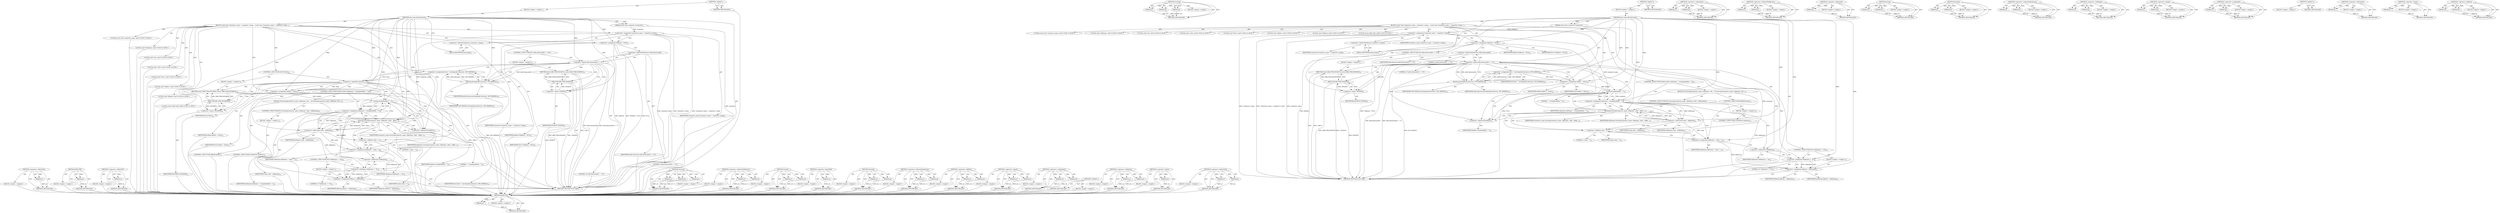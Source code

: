 digraph "&lt;operator&gt;.subtraction" {
vulnerable_127 [label=<(METHOD,ERR_PTR)>];
vulnerable_128 [label=<(PARAM,p1)>];
vulnerable_129 [label=<(BLOCK,&lt;empty&gt;,&lt;empty&gt;)>];
vulnerable_130 [label=<(METHOD_RETURN,ANY)>];
vulnerable_149 [label=<(METHOD,strncmp)>];
vulnerable_150 [label=<(PARAM,p1)>];
vulnerable_151 [label=<(PARAM,p2)>];
vulnerable_152 [label=<(PARAM,p3)>];
vulnerable_153 [label=<(BLOCK,&lt;empty&gt;,&lt;empty&gt;)>];
vulnerable_154 [label=<(METHOD_RETURN,ANY)>];
vulnerable_6 [label=<(METHOD,&lt;global&gt;)<SUB>1</SUB>>];
vulnerable_7 [label=<(BLOCK,&lt;empty&gt;,&lt;empty&gt;)<SUB>1</SUB>>];
vulnerable_8 [label=<(METHOD,drm_load_edid_firmware)<SUB>1</SUB>>];
vulnerable_9 [label=<(PARAM,struct drm_connector *connector)<SUB>1</SUB>>];
vulnerable_10 [label=<(BLOCK,{
	const char *connector_name = connector-&gt;name...,{
	const char *connector_name = connector-&gt;name...)<SUB>2</SUB>>];
vulnerable_11 [label="<(LOCAL,const char* connector_name: char*)<SUB>3</SUB>>"];
vulnerable_12 [label=<(&lt;operator&gt;.assignment,*connector_name = connector-&gt;name)<SUB>3</SUB>>];
vulnerable_13 [label=<(IDENTIFIER,connector_name,*connector_name = connector-&gt;name)<SUB>3</SUB>>];
vulnerable_14 [label=<(&lt;operator&gt;.indirectFieldAccess,connector-&gt;name)<SUB>3</SUB>>];
vulnerable_15 [label=<(IDENTIFIER,connector,*connector_name = connector-&gt;name)<SUB>3</SUB>>];
vulnerable_16 [label=<(FIELD_IDENTIFIER,name,name)<SUB>3</SUB>>];
vulnerable_17 [label="<(LOCAL,char* edidname: char*)<SUB>4</SUB>>"];
vulnerable_18 [label="<(LOCAL,char* last: char*)<SUB>4</SUB>>"];
vulnerable_19 [label="<(LOCAL,char* colon: char*)<SUB>4</SUB>>"];
vulnerable_20 [label="<(LOCAL,char* fwstr: char*)<SUB>4</SUB>>"];
vulnerable_21 [label="<(LOCAL,char* edidstr: char*)<SUB>4</SUB>>"];
vulnerable_22 [label="<(LOCAL,char* fallback: char*)<SUB>4</SUB>>"];
vulnerable_23 [label=<(&lt;operator&gt;.assignment,*fallback = NULL)<SUB>4</SUB>>];
vulnerable_24 [label=<(IDENTIFIER,fallback,*fallback = NULL)<SUB>4</SUB>>];
vulnerable_25 [label=<(IDENTIFIER,NULL,*fallback = NULL)<SUB>4</SUB>>];
vulnerable_26 [label="<(LOCAL,struct edid* edid: edid*)<SUB>5</SUB>>"];
vulnerable_27 [label=<(CONTROL_STRUCTURE,IF,if (edid_firmware[0] == '\0'))<SUB>7</SUB>>];
vulnerable_28 [label=<(&lt;operator&gt;.equals,edid_firmware[0] == '\0')<SUB>7</SUB>>];
vulnerable_29 [label=<(&lt;operator&gt;.indirectIndexAccess,edid_firmware[0])<SUB>7</SUB>>];
vulnerable_30 [label=<(IDENTIFIER,edid_firmware,edid_firmware[0] == '\0')<SUB>7</SUB>>];
vulnerable_31 [label=<(LITERAL,0,edid_firmware[0] == '\0')<SUB>7</SUB>>];
vulnerable_32 [label=<(LITERAL,'\0',edid_firmware[0] == '\0')<SUB>7</SUB>>];
vulnerable_33 [label=<(BLOCK,&lt;empty&gt;,&lt;empty&gt;)<SUB>8</SUB>>];
vulnerable_34 [label=<(RETURN,return ERR_PTR(-ENOENT);,return ERR_PTR(-ENOENT);)<SUB>8</SUB>>];
vulnerable_35 [label=<(ERR_PTR,ERR_PTR(-ENOENT))<SUB>8</SUB>>];
vulnerable_36 [label=<(&lt;operator&gt;.minus,-ENOENT)<SUB>8</SUB>>];
vulnerable_37 [label=<(IDENTIFIER,ENOENT,-ENOENT)<SUB>8</SUB>>];
vulnerable_38 [label=<(&lt;operator&gt;.assignment,fwstr = kstrdup(edid_firmware, GFP_KERNEL))<SUB>18</SUB>>];
vulnerable_39 [label=<(IDENTIFIER,fwstr,fwstr = kstrdup(edid_firmware, GFP_KERNEL))<SUB>18</SUB>>];
vulnerable_40 [label=<(kstrdup,kstrdup(edid_firmware, GFP_KERNEL))<SUB>18</SUB>>];
vulnerable_41 [label=<(IDENTIFIER,edid_firmware,kstrdup(edid_firmware, GFP_KERNEL))<SUB>18</SUB>>];
vulnerable_42 [label=<(IDENTIFIER,GFP_KERNEL,kstrdup(edid_firmware, GFP_KERNEL))<SUB>18</SUB>>];
vulnerable_43 [label=<(&lt;operator&gt;.assignment,edidstr = fwstr)<SUB>19</SUB>>];
vulnerable_44 [label=<(IDENTIFIER,edidstr,edidstr = fwstr)<SUB>19</SUB>>];
vulnerable_45 [label=<(IDENTIFIER,fwstr,edidstr = fwstr)<SUB>19</SUB>>];
vulnerable_46 [label=<(CONTROL_STRUCTURE,WHILE,while ((edidname = strsep(&amp;edidstr, &quot;,&quot;))))<SUB>21</SUB>>];
vulnerable_47 [label=<(&lt;operator&gt;.assignment,edidname = strsep(&amp;edidstr, &quot;,&quot;))<SUB>21</SUB>>];
vulnerable_48 [label=<(IDENTIFIER,edidname,edidname = strsep(&amp;edidstr, &quot;,&quot;))<SUB>21</SUB>>];
vulnerable_49 [label=<(strsep,strsep(&amp;edidstr, &quot;,&quot;))<SUB>21</SUB>>];
vulnerable_50 [label=<(&lt;operator&gt;.addressOf,&amp;edidstr)<SUB>21</SUB>>];
vulnerable_51 [label=<(IDENTIFIER,edidstr,strsep(&amp;edidstr, &quot;,&quot;))<SUB>21</SUB>>];
vulnerable_52 [label=<(LITERAL,&quot;,&quot;,strsep(&amp;edidstr, &quot;,&quot;))<SUB>21</SUB>>];
vulnerable_53 [label=<(BLOCK,{
			if (strncmp(connector_name, edidname, colo...,{
			if (strncmp(connector_name, edidname, colo...)<SUB>21</SUB>>];
vulnerable_54 [label=<(CONTROL_STRUCTURE,IF,if (strncmp(connector_name, edidname, colon - edidname)))<SUB>22</SUB>>];
vulnerable_55 [label=<(strncmp,strncmp(connector_name, edidname, colon - edidn...)<SUB>22</SUB>>];
vulnerable_56 [label=<(IDENTIFIER,connector_name,strncmp(connector_name, edidname, colon - edidn...)<SUB>22</SUB>>];
vulnerable_57 [label=<(IDENTIFIER,edidname,strncmp(connector_name, edidname, colon - edidn...)<SUB>22</SUB>>];
vulnerable_58 [label=<(&lt;operator&gt;.subtraction,colon - edidname)<SUB>22</SUB>>];
vulnerable_59 [label=<(IDENTIFIER,colon,colon - edidname)<SUB>22</SUB>>];
vulnerable_60 [label=<(IDENTIFIER,edidname,colon - edidname)<SUB>22</SUB>>];
vulnerable_61 [label=<(BLOCK,&lt;empty&gt;,&lt;empty&gt;)<SUB>23</SUB>>];
vulnerable_62 [label=<(CONTROL_STRUCTURE,CONTINUE,continue;)<SUB>23</SUB>>];
vulnerable_63 [label=<(&lt;operator&gt;.assignment,edidname = colon + 1)<SUB>24</SUB>>];
vulnerable_64 [label=<(IDENTIFIER,edidname,edidname = colon + 1)<SUB>24</SUB>>];
vulnerable_65 [label=<(&lt;operator&gt;.addition,colon + 1)<SUB>24</SUB>>];
vulnerable_66 [label=<(IDENTIFIER,colon,colon + 1)<SUB>24</SUB>>];
vulnerable_67 [label=<(LITERAL,1,colon + 1)<SUB>24</SUB>>];
vulnerable_68 [label=<(CONTROL_STRUCTURE,BREAK,break;)<SUB>25</SUB>>];
vulnerable_69 [label=<(CONTROL_STRUCTURE,IF,if (*edidname != '\0'))<SUB>28</SUB>>];
vulnerable_70 [label=<(&lt;operator&gt;.notEquals,*edidname != '\0')<SUB>28</SUB>>];
vulnerable_71 [label=<(&lt;operator&gt;.indirection,*edidname)<SUB>28</SUB>>];
vulnerable_72 [label=<(IDENTIFIER,edidname,*edidname != '\0')<SUB>28</SUB>>];
vulnerable_73 [label=<(LITERAL,'\0',*edidname != '\0')<SUB>28</SUB>>];
vulnerable_74 [label=<(BLOCK,&lt;empty&gt;,&lt;empty&gt;)<SUB>29</SUB>>];
vulnerable_75 [label=<(&lt;operator&gt;.assignment,fallback = edidname)<SUB>29</SUB>>];
vulnerable_76 [label=<(IDENTIFIER,fallback,fallback = edidname)<SUB>29</SUB>>];
vulnerable_77 [label=<(IDENTIFIER,edidname,fallback = edidname)<SUB>29</SUB>>];
vulnerable_78 [label=<(METHOD_RETURN,struct edid)<SUB>1</SUB>>];
vulnerable_80 [label=<(METHOD_RETURN,ANY)<SUB>1</SUB>>];
vulnerable_155 [label=<(METHOD,&lt;operator&gt;.subtraction)>];
vulnerable_156 [label=<(PARAM,p1)>];
vulnerable_157 [label=<(PARAM,p2)>];
vulnerable_158 [label=<(BLOCK,&lt;empty&gt;,&lt;empty&gt;)>];
vulnerable_159 [label=<(METHOD_RETURN,ANY)>];
vulnerable_112 [label=<(METHOD,&lt;operator&gt;.indirectFieldAccess)>];
vulnerable_113 [label=<(PARAM,p1)>];
vulnerable_114 [label=<(PARAM,p2)>];
vulnerable_115 [label=<(BLOCK,&lt;empty&gt;,&lt;empty&gt;)>];
vulnerable_116 [label=<(METHOD_RETURN,ANY)>];
vulnerable_145 [label=<(METHOD,&lt;operator&gt;.addressOf)>];
vulnerable_146 [label=<(PARAM,p1)>];
vulnerable_147 [label=<(BLOCK,&lt;empty&gt;,&lt;empty&gt;)>];
vulnerable_148 [label=<(METHOD_RETURN,ANY)>];
vulnerable_140 [label=<(METHOD,strsep)>];
vulnerable_141 [label=<(PARAM,p1)>];
vulnerable_142 [label=<(PARAM,p2)>];
vulnerable_143 [label=<(BLOCK,&lt;empty&gt;,&lt;empty&gt;)>];
vulnerable_144 [label=<(METHOD_RETURN,ANY)>];
vulnerable_135 [label=<(METHOD,kstrdup)>];
vulnerable_136 [label=<(PARAM,p1)>];
vulnerable_137 [label=<(PARAM,p2)>];
vulnerable_138 [label=<(BLOCK,&lt;empty&gt;,&lt;empty&gt;)>];
vulnerable_139 [label=<(METHOD_RETURN,ANY)>];
vulnerable_122 [label=<(METHOD,&lt;operator&gt;.indirectIndexAccess)>];
vulnerable_123 [label=<(PARAM,p1)>];
vulnerable_124 [label=<(PARAM,p2)>];
vulnerable_125 [label=<(BLOCK,&lt;empty&gt;,&lt;empty&gt;)>];
vulnerable_126 [label=<(METHOD_RETURN,ANY)>];
vulnerable_165 [label=<(METHOD,&lt;operator&gt;.notEquals)>];
vulnerable_166 [label=<(PARAM,p1)>];
vulnerable_167 [label=<(PARAM,p2)>];
vulnerable_168 [label=<(BLOCK,&lt;empty&gt;,&lt;empty&gt;)>];
vulnerable_169 [label=<(METHOD_RETURN,ANY)>];
vulnerable_117 [label=<(METHOD,&lt;operator&gt;.equals)>];
vulnerable_118 [label=<(PARAM,p1)>];
vulnerable_119 [label=<(PARAM,p2)>];
vulnerable_120 [label=<(BLOCK,&lt;empty&gt;,&lt;empty&gt;)>];
vulnerable_121 [label=<(METHOD_RETURN,ANY)>];
vulnerable_107 [label=<(METHOD,&lt;operator&gt;.assignment)>];
vulnerable_108 [label=<(PARAM,p1)>];
vulnerable_109 [label=<(PARAM,p2)>];
vulnerable_110 [label=<(BLOCK,&lt;empty&gt;,&lt;empty&gt;)>];
vulnerable_111 [label=<(METHOD_RETURN,ANY)>];
vulnerable_101 [label=<(METHOD,&lt;global&gt;)<SUB>1</SUB>>];
vulnerable_102 [label=<(BLOCK,&lt;empty&gt;,&lt;empty&gt;)>];
vulnerable_103 [label=<(METHOD_RETURN,ANY)>];
vulnerable_170 [label=<(METHOD,&lt;operator&gt;.indirection)>];
vulnerable_171 [label=<(PARAM,p1)>];
vulnerable_172 [label=<(BLOCK,&lt;empty&gt;,&lt;empty&gt;)>];
vulnerable_173 [label=<(METHOD_RETURN,ANY)>];
vulnerable_131 [label=<(METHOD,&lt;operator&gt;.minus)>];
vulnerable_132 [label=<(PARAM,p1)>];
vulnerable_133 [label=<(BLOCK,&lt;empty&gt;,&lt;empty&gt;)>];
vulnerable_134 [label=<(METHOD_RETURN,ANY)>];
vulnerable_160 [label=<(METHOD,&lt;operator&gt;.addition)>];
vulnerable_161 [label=<(PARAM,p1)>];
vulnerable_162 [label=<(PARAM,p2)>];
vulnerable_163 [label=<(BLOCK,&lt;empty&gt;,&lt;empty&gt;)>];
vulnerable_164 [label=<(METHOD_RETURN,ANY)>];
fixed_182 [label=<(METHOD,&lt;operator&gt;.indirection)>];
fixed_183 [label=<(PARAM,p1)>];
fixed_184 [label=<(BLOCK,&lt;empty&gt;,&lt;empty&gt;)>];
fixed_185 [label=<(METHOD_RETURN,ANY)>];
fixed_135 [label=<(METHOD,ERR_PTR)>];
fixed_136 [label=<(PARAM,p1)>];
fixed_137 [label=<(BLOCK,&lt;empty&gt;,&lt;empty&gt;)>];
fixed_138 [label=<(METHOD_RETURN,ANY)>];
fixed_157 [label=<(METHOD,&lt;operator&gt;.addressOf)>];
fixed_158 [label=<(PARAM,p1)>];
fixed_159 [label=<(BLOCK,&lt;empty&gt;,&lt;empty&gt;)>];
fixed_160 [label=<(METHOD_RETURN,ANY)>];
fixed_6 [label=<(METHOD,&lt;global&gt;)<SUB>1</SUB>>];
fixed_7 [label=<(BLOCK,&lt;empty&gt;,&lt;empty&gt;)<SUB>1</SUB>>];
fixed_8 [label=<(METHOD,drm_load_edid_firmware)<SUB>1</SUB>>];
fixed_9 [label=<(PARAM,struct drm_connector *connector)<SUB>1</SUB>>];
fixed_10 [label=<(BLOCK,{
	const char *connector_name = connector-&gt;name...,{
	const char *connector_name = connector-&gt;name...)<SUB>2</SUB>>];
fixed_11 [label="<(LOCAL,const char* connector_name: char*)<SUB>3</SUB>>"];
fixed_12 [label=<(&lt;operator&gt;.assignment,*connector_name = connector-&gt;name)<SUB>3</SUB>>];
fixed_13 [label=<(IDENTIFIER,connector_name,*connector_name = connector-&gt;name)<SUB>3</SUB>>];
fixed_14 [label=<(&lt;operator&gt;.indirectFieldAccess,connector-&gt;name)<SUB>3</SUB>>];
fixed_15 [label=<(IDENTIFIER,connector,*connector_name = connector-&gt;name)<SUB>3</SUB>>];
fixed_16 [label=<(FIELD_IDENTIFIER,name,name)<SUB>3</SUB>>];
fixed_17 [label="<(LOCAL,char* edidname: char*)<SUB>4</SUB>>"];
fixed_18 [label="<(LOCAL,char* last: char*)<SUB>4</SUB>>"];
fixed_19 [label="<(LOCAL,char* colon: char*)<SUB>4</SUB>>"];
fixed_20 [label="<(LOCAL,char* fwstr: char*)<SUB>4</SUB>>"];
fixed_21 [label="<(LOCAL,char* edidstr: char*)<SUB>4</SUB>>"];
fixed_22 [label="<(LOCAL,char* fallback: char*)<SUB>4</SUB>>"];
fixed_23 [label=<(&lt;operator&gt;.assignment,*fallback = NULL)<SUB>4</SUB>>];
fixed_24 [label=<(IDENTIFIER,fallback,*fallback = NULL)<SUB>4</SUB>>];
fixed_25 [label=<(IDENTIFIER,NULL,*fallback = NULL)<SUB>4</SUB>>];
fixed_26 [label="<(LOCAL,struct edid* edid: edid*)<SUB>5</SUB>>"];
fixed_27 [label=<(CONTROL_STRUCTURE,IF,if (edid_firmware[0] == '\0'))<SUB>7</SUB>>];
fixed_28 [label=<(&lt;operator&gt;.equals,edid_firmware[0] == '\0')<SUB>7</SUB>>];
fixed_29 [label=<(&lt;operator&gt;.indirectIndexAccess,edid_firmware[0])<SUB>7</SUB>>];
fixed_30 [label=<(IDENTIFIER,edid_firmware,edid_firmware[0] == '\0')<SUB>7</SUB>>];
fixed_31 [label=<(LITERAL,0,edid_firmware[0] == '\0')<SUB>7</SUB>>];
fixed_32 [label=<(LITERAL,'\0',edid_firmware[0] == '\0')<SUB>7</SUB>>];
fixed_33 [label=<(BLOCK,&lt;empty&gt;,&lt;empty&gt;)<SUB>8</SUB>>];
fixed_34 [label=<(RETURN,return ERR_PTR(-ENOENT);,return ERR_PTR(-ENOENT);)<SUB>8</SUB>>];
fixed_35 [label=<(ERR_PTR,ERR_PTR(-ENOENT))<SUB>8</SUB>>];
fixed_36 [label=<(&lt;operator&gt;.minus,-ENOENT)<SUB>8</SUB>>];
fixed_37 [label=<(IDENTIFIER,ENOENT,-ENOENT)<SUB>8</SUB>>];
fixed_38 [label=<(&lt;operator&gt;.assignment,fwstr = kstrdup(edid_firmware, GFP_KERNEL))<SUB>18</SUB>>];
fixed_39 [label=<(IDENTIFIER,fwstr,fwstr = kstrdup(edid_firmware, GFP_KERNEL))<SUB>18</SUB>>];
fixed_40 [label=<(kstrdup,kstrdup(edid_firmware, GFP_KERNEL))<SUB>18</SUB>>];
fixed_41 [label=<(IDENTIFIER,edid_firmware,kstrdup(edid_firmware, GFP_KERNEL))<SUB>18</SUB>>];
fixed_42 [label=<(IDENTIFIER,GFP_KERNEL,kstrdup(edid_firmware, GFP_KERNEL))<SUB>18</SUB>>];
fixed_43 [label=<(CONTROL_STRUCTURE,IF,if (!fwstr))<SUB>19</SUB>>];
fixed_44 [label=<(&lt;operator&gt;.logicalNot,!fwstr)<SUB>19</SUB>>];
fixed_45 [label=<(IDENTIFIER,fwstr,!fwstr)<SUB>19</SUB>>];
fixed_46 [label=<(BLOCK,&lt;empty&gt;,&lt;empty&gt;)<SUB>20</SUB>>];
fixed_47 [label=<(RETURN,return ERR_PTR(-ENOMEM);,return ERR_PTR(-ENOMEM);)<SUB>20</SUB>>];
fixed_48 [label=<(ERR_PTR,ERR_PTR(-ENOMEM))<SUB>20</SUB>>];
fixed_49 [label=<(&lt;operator&gt;.minus,-ENOMEM)<SUB>20</SUB>>];
fixed_50 [label=<(IDENTIFIER,ENOMEM,-ENOMEM)<SUB>20</SUB>>];
fixed_51 [label=<(&lt;operator&gt;.assignment,edidstr = fwstr)<SUB>21</SUB>>];
fixed_52 [label=<(IDENTIFIER,edidstr,edidstr = fwstr)<SUB>21</SUB>>];
fixed_53 [label=<(IDENTIFIER,fwstr,edidstr = fwstr)<SUB>21</SUB>>];
fixed_54 [label=<(CONTROL_STRUCTURE,WHILE,while ((edidname = strsep(&amp;edidstr, &quot;,&quot;))))<SUB>23</SUB>>];
fixed_55 [label=<(&lt;operator&gt;.assignment,edidname = strsep(&amp;edidstr, &quot;,&quot;))<SUB>23</SUB>>];
fixed_56 [label=<(IDENTIFIER,edidname,edidname = strsep(&amp;edidstr, &quot;,&quot;))<SUB>23</SUB>>];
fixed_57 [label=<(strsep,strsep(&amp;edidstr, &quot;,&quot;))<SUB>23</SUB>>];
fixed_58 [label=<(&lt;operator&gt;.addressOf,&amp;edidstr)<SUB>23</SUB>>];
fixed_59 [label=<(IDENTIFIER,edidstr,strsep(&amp;edidstr, &quot;,&quot;))<SUB>23</SUB>>];
fixed_60 [label=<(LITERAL,&quot;,&quot;,strsep(&amp;edidstr, &quot;,&quot;))<SUB>23</SUB>>];
fixed_61 [label=<(BLOCK,{
			if (strncmp(connector_name, edidname, colo...,{
			if (strncmp(connector_name, edidname, colo...)<SUB>23</SUB>>];
fixed_62 [label=<(CONTROL_STRUCTURE,IF,if (strncmp(connector_name, edidname, colon - edidname)))<SUB>24</SUB>>];
fixed_63 [label=<(strncmp,strncmp(connector_name, edidname, colon - edidn...)<SUB>24</SUB>>];
fixed_64 [label=<(IDENTIFIER,connector_name,strncmp(connector_name, edidname, colon - edidn...)<SUB>24</SUB>>];
fixed_65 [label=<(IDENTIFIER,edidname,strncmp(connector_name, edidname, colon - edidn...)<SUB>24</SUB>>];
fixed_66 [label=<(&lt;operator&gt;.subtraction,colon - edidname)<SUB>24</SUB>>];
fixed_67 [label=<(IDENTIFIER,colon,colon - edidname)<SUB>24</SUB>>];
fixed_68 [label=<(IDENTIFIER,edidname,colon - edidname)<SUB>24</SUB>>];
fixed_69 [label=<(BLOCK,&lt;empty&gt;,&lt;empty&gt;)<SUB>25</SUB>>];
fixed_70 [label=<(CONTROL_STRUCTURE,CONTINUE,continue;)<SUB>25</SUB>>];
fixed_71 [label=<(&lt;operator&gt;.assignment,edidname = colon + 1)<SUB>26</SUB>>];
fixed_72 [label=<(IDENTIFIER,edidname,edidname = colon + 1)<SUB>26</SUB>>];
fixed_73 [label=<(&lt;operator&gt;.addition,colon + 1)<SUB>26</SUB>>];
fixed_74 [label=<(IDENTIFIER,colon,colon + 1)<SUB>26</SUB>>];
fixed_75 [label=<(LITERAL,1,colon + 1)<SUB>26</SUB>>];
fixed_76 [label=<(CONTROL_STRUCTURE,BREAK,break;)<SUB>27</SUB>>];
fixed_77 [label=<(CONTROL_STRUCTURE,IF,if (*edidname != '\0'))<SUB>30</SUB>>];
fixed_78 [label=<(&lt;operator&gt;.notEquals,*edidname != '\0')<SUB>30</SUB>>];
fixed_79 [label=<(&lt;operator&gt;.indirection,*edidname)<SUB>30</SUB>>];
fixed_80 [label=<(IDENTIFIER,edidname,*edidname != '\0')<SUB>30</SUB>>];
fixed_81 [label=<(LITERAL,'\0',*edidname != '\0')<SUB>30</SUB>>];
fixed_82 [label=<(BLOCK,&lt;empty&gt;,&lt;empty&gt;)<SUB>31</SUB>>];
fixed_83 [label=<(&lt;operator&gt;.assignment,fallback = edidname)<SUB>31</SUB>>];
fixed_84 [label=<(IDENTIFIER,fallback,fallback = edidname)<SUB>31</SUB>>];
fixed_85 [label=<(IDENTIFIER,edidname,fallback = edidname)<SUB>31</SUB>>];
fixed_86 [label=<(METHOD_RETURN,struct edid)<SUB>1</SUB>>];
fixed_88 [label=<(METHOD_RETURN,ANY)<SUB>1</SUB>>];
fixed_161 [label=<(METHOD,strncmp)>];
fixed_162 [label=<(PARAM,p1)>];
fixed_163 [label=<(PARAM,p2)>];
fixed_164 [label=<(PARAM,p3)>];
fixed_165 [label=<(BLOCK,&lt;empty&gt;,&lt;empty&gt;)>];
fixed_166 [label=<(METHOD_RETURN,ANY)>];
fixed_120 [label=<(METHOD,&lt;operator&gt;.indirectFieldAccess)>];
fixed_121 [label=<(PARAM,p1)>];
fixed_122 [label=<(PARAM,p2)>];
fixed_123 [label=<(BLOCK,&lt;empty&gt;,&lt;empty&gt;)>];
fixed_124 [label=<(METHOD_RETURN,ANY)>];
fixed_152 [label=<(METHOD,strsep)>];
fixed_153 [label=<(PARAM,p1)>];
fixed_154 [label=<(PARAM,p2)>];
fixed_155 [label=<(BLOCK,&lt;empty&gt;,&lt;empty&gt;)>];
fixed_156 [label=<(METHOD_RETURN,ANY)>];
fixed_148 [label=<(METHOD,&lt;operator&gt;.logicalNot)>];
fixed_149 [label=<(PARAM,p1)>];
fixed_150 [label=<(BLOCK,&lt;empty&gt;,&lt;empty&gt;)>];
fixed_151 [label=<(METHOD_RETURN,ANY)>];
fixed_143 [label=<(METHOD,kstrdup)>];
fixed_144 [label=<(PARAM,p1)>];
fixed_145 [label=<(PARAM,p2)>];
fixed_146 [label=<(BLOCK,&lt;empty&gt;,&lt;empty&gt;)>];
fixed_147 [label=<(METHOD_RETURN,ANY)>];
fixed_130 [label=<(METHOD,&lt;operator&gt;.indirectIndexAccess)>];
fixed_131 [label=<(PARAM,p1)>];
fixed_132 [label=<(PARAM,p2)>];
fixed_133 [label=<(BLOCK,&lt;empty&gt;,&lt;empty&gt;)>];
fixed_134 [label=<(METHOD_RETURN,ANY)>];
fixed_172 [label=<(METHOD,&lt;operator&gt;.addition)>];
fixed_173 [label=<(PARAM,p1)>];
fixed_174 [label=<(PARAM,p2)>];
fixed_175 [label=<(BLOCK,&lt;empty&gt;,&lt;empty&gt;)>];
fixed_176 [label=<(METHOD_RETURN,ANY)>];
fixed_125 [label=<(METHOD,&lt;operator&gt;.equals)>];
fixed_126 [label=<(PARAM,p1)>];
fixed_127 [label=<(PARAM,p2)>];
fixed_128 [label=<(BLOCK,&lt;empty&gt;,&lt;empty&gt;)>];
fixed_129 [label=<(METHOD_RETURN,ANY)>];
fixed_115 [label=<(METHOD,&lt;operator&gt;.assignment)>];
fixed_116 [label=<(PARAM,p1)>];
fixed_117 [label=<(PARAM,p2)>];
fixed_118 [label=<(BLOCK,&lt;empty&gt;,&lt;empty&gt;)>];
fixed_119 [label=<(METHOD_RETURN,ANY)>];
fixed_109 [label=<(METHOD,&lt;global&gt;)<SUB>1</SUB>>];
fixed_110 [label=<(BLOCK,&lt;empty&gt;,&lt;empty&gt;)>];
fixed_111 [label=<(METHOD_RETURN,ANY)>];
fixed_177 [label=<(METHOD,&lt;operator&gt;.notEquals)>];
fixed_178 [label=<(PARAM,p1)>];
fixed_179 [label=<(PARAM,p2)>];
fixed_180 [label=<(BLOCK,&lt;empty&gt;,&lt;empty&gt;)>];
fixed_181 [label=<(METHOD_RETURN,ANY)>];
fixed_139 [label=<(METHOD,&lt;operator&gt;.minus)>];
fixed_140 [label=<(PARAM,p1)>];
fixed_141 [label=<(BLOCK,&lt;empty&gt;,&lt;empty&gt;)>];
fixed_142 [label=<(METHOD_RETURN,ANY)>];
fixed_167 [label=<(METHOD,&lt;operator&gt;.subtraction)>];
fixed_168 [label=<(PARAM,p1)>];
fixed_169 [label=<(PARAM,p2)>];
fixed_170 [label=<(BLOCK,&lt;empty&gt;,&lt;empty&gt;)>];
fixed_171 [label=<(METHOD_RETURN,ANY)>];
vulnerable_127 -> vulnerable_128  [key=0, label="AST: "];
vulnerable_127 -> vulnerable_128  [key=1, label="DDG: "];
vulnerable_127 -> vulnerable_129  [key=0, label="AST: "];
vulnerable_127 -> vulnerable_130  [key=0, label="AST: "];
vulnerable_127 -> vulnerable_130  [key=1, label="CFG: "];
vulnerable_128 -> vulnerable_130  [key=0, label="DDG: p1"];
vulnerable_149 -> vulnerable_150  [key=0, label="AST: "];
vulnerable_149 -> vulnerable_150  [key=1, label="DDG: "];
vulnerable_149 -> vulnerable_153  [key=0, label="AST: "];
vulnerable_149 -> vulnerable_151  [key=0, label="AST: "];
vulnerable_149 -> vulnerable_151  [key=1, label="DDG: "];
vulnerable_149 -> vulnerable_154  [key=0, label="AST: "];
vulnerable_149 -> vulnerable_154  [key=1, label="CFG: "];
vulnerable_149 -> vulnerable_152  [key=0, label="AST: "];
vulnerable_149 -> vulnerable_152  [key=1, label="DDG: "];
vulnerable_150 -> vulnerable_154  [key=0, label="DDG: p1"];
vulnerable_151 -> vulnerable_154  [key=0, label="DDG: p2"];
vulnerable_152 -> vulnerable_154  [key=0, label="DDG: p3"];
vulnerable_6 -> vulnerable_7  [key=0, label="AST: "];
vulnerable_6 -> vulnerable_80  [key=0, label="AST: "];
vulnerable_6 -> vulnerable_80  [key=1, label="CFG: "];
vulnerable_7 -> vulnerable_8  [key=0, label="AST: "];
vulnerable_8 -> vulnerable_9  [key=0, label="AST: "];
vulnerable_8 -> vulnerable_9  [key=1, label="DDG: "];
vulnerable_8 -> vulnerable_10  [key=0, label="AST: "];
vulnerable_8 -> vulnerable_78  [key=0, label="AST: "];
vulnerable_8 -> vulnerable_16  [key=0, label="CFG: "];
vulnerable_8 -> vulnerable_23  [key=0, label="DDG: "];
vulnerable_8 -> vulnerable_43  [key=0, label="DDG: "];
vulnerable_8 -> vulnerable_28  [key=0, label="DDG: "];
vulnerable_8 -> vulnerable_40  [key=0, label="DDG: "];
vulnerable_8 -> vulnerable_63  [key=0, label="DDG: "];
vulnerable_8 -> vulnerable_70  [key=0, label="DDG: "];
vulnerable_8 -> vulnerable_75  [key=0, label="DDG: "];
vulnerable_8 -> vulnerable_49  [key=0, label="DDG: "];
vulnerable_8 -> vulnerable_55  [key=0, label="DDG: "];
vulnerable_8 -> vulnerable_65  [key=0, label="DDG: "];
vulnerable_8 -> vulnerable_36  [key=0, label="DDG: "];
vulnerable_8 -> vulnerable_58  [key=0, label="DDG: "];
vulnerable_9 -> vulnerable_78  [key=0, label="DDG: connector"];
vulnerable_9 -> vulnerable_12  [key=0, label="DDG: connector"];
vulnerable_10 -> vulnerable_11  [key=0, label="AST: "];
vulnerable_10 -> vulnerable_12  [key=0, label="AST: "];
vulnerable_10 -> vulnerable_17  [key=0, label="AST: "];
vulnerable_10 -> vulnerable_18  [key=0, label="AST: "];
vulnerable_10 -> vulnerable_19  [key=0, label="AST: "];
vulnerable_10 -> vulnerable_20  [key=0, label="AST: "];
vulnerable_10 -> vulnerable_21  [key=0, label="AST: "];
vulnerable_10 -> vulnerable_22  [key=0, label="AST: "];
vulnerable_10 -> vulnerable_23  [key=0, label="AST: "];
vulnerable_10 -> vulnerable_26  [key=0, label="AST: "];
vulnerable_10 -> vulnerable_27  [key=0, label="AST: "];
vulnerable_10 -> vulnerable_38  [key=0, label="AST: "];
vulnerable_10 -> vulnerable_43  [key=0, label="AST: "];
vulnerable_10 -> vulnerable_46  [key=0, label="AST: "];
vulnerable_10 -> vulnerable_69  [key=0, label="AST: "];
vulnerable_12 -> vulnerable_13  [key=0, label="AST: "];
vulnerable_12 -> vulnerable_14  [key=0, label="AST: "];
vulnerable_12 -> vulnerable_23  [key=0, label="CFG: "];
vulnerable_12 -> vulnerable_78  [key=0, label="DDG: connector_name"];
vulnerable_12 -> vulnerable_78  [key=1, label="DDG: connector-&gt;name"];
vulnerable_12 -> vulnerable_78  [key=2, label="DDG: *connector_name = connector-&gt;name"];
vulnerable_12 -> vulnerable_55  [key=0, label="DDG: connector_name"];
vulnerable_14 -> vulnerable_15  [key=0, label="AST: "];
vulnerable_14 -> vulnerable_16  [key=0, label="AST: "];
vulnerable_14 -> vulnerable_12  [key=0, label="CFG: "];
vulnerable_16 -> vulnerable_14  [key=0, label="CFG: "];
vulnerable_23 -> vulnerable_24  [key=0, label="AST: "];
vulnerable_23 -> vulnerable_25  [key=0, label="AST: "];
vulnerable_23 -> vulnerable_29  [key=0, label="CFG: "];
vulnerable_23 -> vulnerable_78  [key=0, label="DDG: fallback"];
vulnerable_23 -> vulnerable_78  [key=1, label="DDG: *fallback = NULL"];
vulnerable_23 -> vulnerable_78  [key=2, label="DDG: NULL"];
vulnerable_27 -> vulnerable_28  [key=0, label="AST: "];
vulnerable_27 -> vulnerable_33  [key=0, label="AST: "];
vulnerable_28 -> vulnerable_29  [key=0, label="AST: "];
vulnerable_28 -> vulnerable_32  [key=0, label="AST: "];
vulnerable_28 -> vulnerable_36  [key=0, label="CFG: "];
vulnerable_28 -> vulnerable_36  [key=1, label="CDG: "];
vulnerable_28 -> vulnerable_40  [key=0, label="CFG: "];
vulnerable_28 -> vulnerable_40  [key=1, label="DDG: edid_firmware[0]"];
vulnerable_28 -> vulnerable_40  [key=2, label="CDG: "];
vulnerable_28 -> vulnerable_78  [key=0, label="DDG: edid_firmware[0]"];
vulnerable_28 -> vulnerable_78  [key=1, label="DDG: edid_firmware[0] == '\0'"];
vulnerable_28 -> vulnerable_47  [key=0, label="CDG: "];
vulnerable_28 -> vulnerable_34  [key=0, label="CDG: "];
vulnerable_28 -> vulnerable_49  [key=0, label="CDG: "];
vulnerable_28 -> vulnerable_71  [key=0, label="CDG: "];
vulnerable_28 -> vulnerable_38  [key=0, label="CDG: "];
vulnerable_28 -> vulnerable_70  [key=0, label="CDG: "];
vulnerable_28 -> vulnerable_50  [key=0, label="CDG: "];
vulnerable_28 -> vulnerable_35  [key=0, label="CDG: "];
vulnerable_28 -> vulnerable_43  [key=0, label="CDG: "];
vulnerable_29 -> vulnerable_30  [key=0, label="AST: "];
vulnerable_29 -> vulnerable_31  [key=0, label="AST: "];
vulnerable_29 -> vulnerable_28  [key=0, label="CFG: "];
vulnerable_33 -> vulnerable_34  [key=0, label="AST: "];
vulnerable_34 -> vulnerable_35  [key=0, label="AST: "];
vulnerable_34 -> vulnerable_78  [key=0, label="CFG: "];
vulnerable_34 -> vulnerable_78  [key=1, label="DDG: &lt;RET&gt;"];
vulnerable_35 -> vulnerable_36  [key=0, label="AST: "];
vulnerable_35 -> vulnerable_34  [key=0, label="CFG: "];
vulnerable_35 -> vulnerable_34  [key=1, label="DDG: ERR_PTR(-ENOENT)"];
vulnerable_35 -> vulnerable_78  [key=0, label="DDG: -ENOENT"];
vulnerable_35 -> vulnerable_78  [key=1, label="DDG: ERR_PTR(-ENOENT)"];
vulnerable_36 -> vulnerable_37  [key=0, label="AST: "];
vulnerable_36 -> vulnerable_35  [key=0, label="CFG: "];
vulnerable_36 -> vulnerable_35  [key=1, label="DDG: ENOENT"];
vulnerable_36 -> vulnerable_78  [key=0, label="DDG: ENOENT"];
vulnerable_38 -> vulnerable_39  [key=0, label="AST: "];
vulnerable_38 -> vulnerable_40  [key=0, label="AST: "];
vulnerable_38 -> vulnerable_43  [key=0, label="CFG: "];
vulnerable_38 -> vulnerable_43  [key=1, label="DDG: fwstr"];
vulnerable_40 -> vulnerable_41  [key=0, label="AST: "];
vulnerable_40 -> vulnerable_42  [key=0, label="AST: "];
vulnerable_40 -> vulnerable_38  [key=0, label="CFG: "];
vulnerable_40 -> vulnerable_38  [key=1, label="DDG: edid_firmware"];
vulnerable_40 -> vulnerable_38  [key=2, label="DDG: GFP_KERNEL"];
vulnerable_40 -> vulnerable_78  [key=0, label="DDG: GFP_KERNEL"];
vulnerable_43 -> vulnerable_44  [key=0, label="AST: "];
vulnerable_43 -> vulnerable_45  [key=0, label="AST: "];
vulnerable_43 -> vulnerable_50  [key=0, label="CFG: "];
vulnerable_43 -> vulnerable_49  [key=0, label="DDG: edidstr"];
vulnerable_46 -> vulnerable_47  [key=0, label="AST: "];
vulnerable_46 -> vulnerable_53  [key=0, label="AST: "];
vulnerable_47 -> vulnerable_48  [key=0, label="AST: "];
vulnerable_47 -> vulnerable_49  [key=0, label="AST: "];
vulnerable_47 -> vulnerable_58  [key=0, label="CFG: "];
vulnerable_47 -> vulnerable_58  [key=1, label="DDG: edidname"];
vulnerable_47 -> vulnerable_58  [key=2, label="CDG: "];
vulnerable_47 -> vulnerable_71  [key=0, label="CFG: "];
vulnerable_47 -> vulnerable_75  [key=0, label="DDG: edidname"];
vulnerable_47 -> vulnerable_55  [key=0, label="CDG: "];
vulnerable_49 -> vulnerable_50  [key=0, label="AST: "];
vulnerable_49 -> vulnerable_52  [key=0, label="AST: "];
vulnerable_49 -> vulnerable_47  [key=0, label="CFG: "];
vulnerable_49 -> vulnerable_47  [key=1, label="DDG: &amp;edidstr"];
vulnerable_49 -> vulnerable_47  [key=2, label="DDG: &quot;,&quot;"];
vulnerable_50 -> vulnerable_51  [key=0, label="AST: "];
vulnerable_50 -> vulnerable_49  [key=0, label="CFG: "];
vulnerable_53 -> vulnerable_54  [key=0, label="AST: "];
vulnerable_53 -> vulnerable_63  [key=0, label="AST: "];
vulnerable_53 -> vulnerable_68  [key=0, label="AST: "];
vulnerable_54 -> vulnerable_55  [key=0, label="AST: "];
vulnerable_54 -> vulnerable_61  [key=0, label="AST: "];
vulnerable_55 -> vulnerable_56  [key=0, label="AST: "];
vulnerable_55 -> vulnerable_57  [key=0, label="AST: "];
vulnerable_55 -> vulnerable_58  [key=0, label="AST: "];
vulnerable_55 -> vulnerable_50  [key=0, label="CFG: "];
vulnerable_55 -> vulnerable_50  [key=1, label="CDG: "];
vulnerable_55 -> vulnerable_65  [key=0, label="CFG: "];
vulnerable_55 -> vulnerable_65  [key=1, label="CDG: "];
vulnerable_55 -> vulnerable_47  [key=0, label="CDG: "];
vulnerable_55 -> vulnerable_49  [key=0, label="CDG: "];
vulnerable_55 -> vulnerable_63  [key=0, label="CDG: "];
vulnerable_58 -> vulnerable_59  [key=0, label="AST: "];
vulnerable_58 -> vulnerable_60  [key=0, label="AST: "];
vulnerable_58 -> vulnerable_55  [key=0, label="CFG: "];
vulnerable_58 -> vulnerable_55  [key=1, label="DDG: edidname"];
vulnerable_58 -> vulnerable_55  [key=2, label="DDG: colon"];
vulnerable_58 -> vulnerable_63  [key=0, label="DDG: colon"];
vulnerable_58 -> vulnerable_65  [key=0, label="DDG: colon"];
vulnerable_61 -> vulnerable_62  [key=0, label="AST: "];
vulnerable_63 -> vulnerable_64  [key=0, label="AST: "];
vulnerable_63 -> vulnerable_65  [key=0, label="AST: "];
vulnerable_63 -> vulnerable_71  [key=0, label="CFG: "];
vulnerable_63 -> vulnerable_75  [key=0, label="DDG: edidname"];
vulnerable_65 -> vulnerable_66  [key=0, label="AST: "];
vulnerable_65 -> vulnerable_67  [key=0, label="AST: "];
vulnerable_65 -> vulnerable_63  [key=0, label="CFG: "];
vulnerable_69 -> vulnerable_70  [key=0, label="AST: "];
vulnerable_69 -> vulnerable_74  [key=0, label="AST: "];
vulnerable_70 -> vulnerable_71  [key=0, label="AST: "];
vulnerable_70 -> vulnerable_73  [key=0, label="AST: "];
vulnerable_70 -> vulnerable_78  [key=0, label="CFG: "];
vulnerable_70 -> vulnerable_75  [key=0, label="CFG: "];
vulnerable_70 -> vulnerable_75  [key=1, label="DDG: *edidname"];
vulnerable_70 -> vulnerable_75  [key=2, label="CDG: "];
vulnerable_71 -> vulnerable_72  [key=0, label="AST: "];
vulnerable_71 -> vulnerable_70  [key=0, label="CFG: "];
vulnerable_74 -> vulnerable_75  [key=0, label="AST: "];
vulnerable_75 -> vulnerable_76  [key=0, label="AST: "];
vulnerable_75 -> vulnerable_77  [key=0, label="AST: "];
vulnerable_75 -> vulnerable_78  [key=0, label="CFG: "];
vulnerable_155 -> vulnerable_156  [key=0, label="AST: "];
vulnerable_155 -> vulnerable_156  [key=1, label="DDG: "];
vulnerable_155 -> vulnerable_158  [key=0, label="AST: "];
vulnerable_155 -> vulnerable_157  [key=0, label="AST: "];
vulnerable_155 -> vulnerable_157  [key=1, label="DDG: "];
vulnerable_155 -> vulnerable_159  [key=0, label="AST: "];
vulnerable_155 -> vulnerable_159  [key=1, label="CFG: "];
vulnerable_156 -> vulnerable_159  [key=0, label="DDG: p1"];
vulnerable_157 -> vulnerable_159  [key=0, label="DDG: p2"];
vulnerable_112 -> vulnerable_113  [key=0, label="AST: "];
vulnerable_112 -> vulnerable_113  [key=1, label="DDG: "];
vulnerable_112 -> vulnerable_115  [key=0, label="AST: "];
vulnerable_112 -> vulnerable_114  [key=0, label="AST: "];
vulnerable_112 -> vulnerable_114  [key=1, label="DDG: "];
vulnerable_112 -> vulnerable_116  [key=0, label="AST: "];
vulnerable_112 -> vulnerable_116  [key=1, label="CFG: "];
vulnerable_113 -> vulnerable_116  [key=0, label="DDG: p1"];
vulnerable_114 -> vulnerable_116  [key=0, label="DDG: p2"];
vulnerable_145 -> vulnerable_146  [key=0, label="AST: "];
vulnerable_145 -> vulnerable_146  [key=1, label="DDG: "];
vulnerable_145 -> vulnerable_147  [key=0, label="AST: "];
vulnerable_145 -> vulnerable_148  [key=0, label="AST: "];
vulnerable_145 -> vulnerable_148  [key=1, label="CFG: "];
vulnerable_146 -> vulnerable_148  [key=0, label="DDG: p1"];
vulnerable_140 -> vulnerable_141  [key=0, label="AST: "];
vulnerable_140 -> vulnerable_141  [key=1, label="DDG: "];
vulnerable_140 -> vulnerable_143  [key=0, label="AST: "];
vulnerable_140 -> vulnerable_142  [key=0, label="AST: "];
vulnerable_140 -> vulnerable_142  [key=1, label="DDG: "];
vulnerable_140 -> vulnerable_144  [key=0, label="AST: "];
vulnerable_140 -> vulnerable_144  [key=1, label="CFG: "];
vulnerable_141 -> vulnerable_144  [key=0, label="DDG: p1"];
vulnerable_142 -> vulnerable_144  [key=0, label="DDG: p2"];
vulnerable_135 -> vulnerable_136  [key=0, label="AST: "];
vulnerable_135 -> vulnerable_136  [key=1, label="DDG: "];
vulnerable_135 -> vulnerable_138  [key=0, label="AST: "];
vulnerable_135 -> vulnerable_137  [key=0, label="AST: "];
vulnerable_135 -> vulnerable_137  [key=1, label="DDG: "];
vulnerable_135 -> vulnerable_139  [key=0, label="AST: "];
vulnerable_135 -> vulnerable_139  [key=1, label="CFG: "];
vulnerable_136 -> vulnerable_139  [key=0, label="DDG: p1"];
vulnerable_137 -> vulnerable_139  [key=0, label="DDG: p2"];
vulnerable_122 -> vulnerable_123  [key=0, label="AST: "];
vulnerable_122 -> vulnerable_123  [key=1, label="DDG: "];
vulnerable_122 -> vulnerable_125  [key=0, label="AST: "];
vulnerable_122 -> vulnerable_124  [key=0, label="AST: "];
vulnerable_122 -> vulnerable_124  [key=1, label="DDG: "];
vulnerable_122 -> vulnerable_126  [key=0, label="AST: "];
vulnerable_122 -> vulnerable_126  [key=1, label="CFG: "];
vulnerable_123 -> vulnerable_126  [key=0, label="DDG: p1"];
vulnerable_124 -> vulnerable_126  [key=0, label="DDG: p2"];
vulnerable_165 -> vulnerable_166  [key=0, label="AST: "];
vulnerable_165 -> vulnerable_166  [key=1, label="DDG: "];
vulnerable_165 -> vulnerable_168  [key=0, label="AST: "];
vulnerable_165 -> vulnerable_167  [key=0, label="AST: "];
vulnerable_165 -> vulnerable_167  [key=1, label="DDG: "];
vulnerable_165 -> vulnerable_169  [key=0, label="AST: "];
vulnerable_165 -> vulnerable_169  [key=1, label="CFG: "];
vulnerable_166 -> vulnerable_169  [key=0, label="DDG: p1"];
vulnerable_167 -> vulnerable_169  [key=0, label="DDG: p2"];
vulnerable_117 -> vulnerable_118  [key=0, label="AST: "];
vulnerable_117 -> vulnerable_118  [key=1, label="DDG: "];
vulnerable_117 -> vulnerable_120  [key=0, label="AST: "];
vulnerable_117 -> vulnerable_119  [key=0, label="AST: "];
vulnerable_117 -> vulnerable_119  [key=1, label="DDG: "];
vulnerable_117 -> vulnerable_121  [key=0, label="AST: "];
vulnerable_117 -> vulnerable_121  [key=1, label="CFG: "];
vulnerable_118 -> vulnerable_121  [key=0, label="DDG: p1"];
vulnerable_119 -> vulnerable_121  [key=0, label="DDG: p2"];
vulnerable_107 -> vulnerable_108  [key=0, label="AST: "];
vulnerable_107 -> vulnerable_108  [key=1, label="DDG: "];
vulnerable_107 -> vulnerable_110  [key=0, label="AST: "];
vulnerable_107 -> vulnerable_109  [key=0, label="AST: "];
vulnerable_107 -> vulnerable_109  [key=1, label="DDG: "];
vulnerable_107 -> vulnerable_111  [key=0, label="AST: "];
vulnerable_107 -> vulnerable_111  [key=1, label="CFG: "];
vulnerable_108 -> vulnerable_111  [key=0, label="DDG: p1"];
vulnerable_109 -> vulnerable_111  [key=0, label="DDG: p2"];
vulnerable_101 -> vulnerable_102  [key=0, label="AST: "];
vulnerable_101 -> vulnerable_103  [key=0, label="AST: "];
vulnerable_101 -> vulnerable_103  [key=1, label="CFG: "];
vulnerable_170 -> vulnerable_171  [key=0, label="AST: "];
vulnerable_170 -> vulnerable_171  [key=1, label="DDG: "];
vulnerable_170 -> vulnerable_172  [key=0, label="AST: "];
vulnerable_170 -> vulnerable_173  [key=0, label="AST: "];
vulnerable_170 -> vulnerable_173  [key=1, label="CFG: "];
vulnerable_171 -> vulnerable_173  [key=0, label="DDG: p1"];
vulnerable_131 -> vulnerable_132  [key=0, label="AST: "];
vulnerable_131 -> vulnerable_132  [key=1, label="DDG: "];
vulnerable_131 -> vulnerable_133  [key=0, label="AST: "];
vulnerable_131 -> vulnerable_134  [key=0, label="AST: "];
vulnerable_131 -> vulnerable_134  [key=1, label="CFG: "];
vulnerable_132 -> vulnerable_134  [key=0, label="DDG: p1"];
vulnerable_160 -> vulnerable_161  [key=0, label="AST: "];
vulnerable_160 -> vulnerable_161  [key=1, label="DDG: "];
vulnerable_160 -> vulnerable_163  [key=0, label="AST: "];
vulnerable_160 -> vulnerable_162  [key=0, label="AST: "];
vulnerable_160 -> vulnerable_162  [key=1, label="DDG: "];
vulnerable_160 -> vulnerable_164  [key=0, label="AST: "];
vulnerable_160 -> vulnerable_164  [key=1, label="CFG: "];
vulnerable_161 -> vulnerable_164  [key=0, label="DDG: p1"];
vulnerable_162 -> vulnerable_164  [key=0, label="DDG: p2"];
fixed_182 -> fixed_183  [key=0, label="AST: "];
fixed_182 -> fixed_183  [key=1, label="DDG: "];
fixed_182 -> fixed_184  [key=0, label="AST: "];
fixed_182 -> fixed_185  [key=0, label="AST: "];
fixed_182 -> fixed_185  [key=1, label="CFG: "];
fixed_183 -> fixed_185  [key=0, label="DDG: p1"];
fixed_184 -> vulnerable_127  [key=0];
fixed_185 -> vulnerable_127  [key=0];
fixed_135 -> fixed_136  [key=0, label="AST: "];
fixed_135 -> fixed_136  [key=1, label="DDG: "];
fixed_135 -> fixed_137  [key=0, label="AST: "];
fixed_135 -> fixed_138  [key=0, label="AST: "];
fixed_135 -> fixed_138  [key=1, label="CFG: "];
fixed_136 -> fixed_138  [key=0, label="DDG: p1"];
fixed_137 -> vulnerable_127  [key=0];
fixed_138 -> vulnerable_127  [key=0];
fixed_157 -> fixed_158  [key=0, label="AST: "];
fixed_157 -> fixed_158  [key=1, label="DDG: "];
fixed_157 -> fixed_159  [key=0, label="AST: "];
fixed_157 -> fixed_160  [key=0, label="AST: "];
fixed_157 -> fixed_160  [key=1, label="CFG: "];
fixed_158 -> fixed_160  [key=0, label="DDG: p1"];
fixed_159 -> vulnerable_127  [key=0];
fixed_160 -> vulnerable_127  [key=0];
fixed_6 -> fixed_7  [key=0, label="AST: "];
fixed_6 -> fixed_88  [key=0, label="AST: "];
fixed_6 -> fixed_88  [key=1, label="CFG: "];
fixed_7 -> fixed_8  [key=0, label="AST: "];
fixed_8 -> fixed_9  [key=0, label="AST: "];
fixed_8 -> fixed_9  [key=1, label="DDG: "];
fixed_8 -> fixed_10  [key=0, label="AST: "];
fixed_8 -> fixed_86  [key=0, label="AST: "];
fixed_8 -> fixed_16  [key=0, label="CFG: "];
fixed_8 -> fixed_23  [key=0, label="DDG: "];
fixed_8 -> fixed_51  [key=0, label="DDG: "];
fixed_8 -> fixed_28  [key=0, label="DDG: "];
fixed_8 -> fixed_40  [key=0, label="DDG: "];
fixed_8 -> fixed_44  [key=0, label="DDG: "];
fixed_8 -> fixed_71  [key=0, label="DDG: "];
fixed_8 -> fixed_78  [key=0, label="DDG: "];
fixed_8 -> fixed_83  [key=0, label="DDG: "];
fixed_8 -> fixed_57  [key=0, label="DDG: "];
fixed_8 -> fixed_63  [key=0, label="DDG: "];
fixed_8 -> fixed_73  [key=0, label="DDG: "];
fixed_8 -> fixed_36  [key=0, label="DDG: "];
fixed_8 -> fixed_49  [key=0, label="DDG: "];
fixed_8 -> fixed_66  [key=0, label="DDG: "];
fixed_9 -> fixed_86  [key=0, label="DDG: connector"];
fixed_9 -> fixed_12  [key=0, label="DDG: connector"];
fixed_10 -> fixed_11  [key=0, label="AST: "];
fixed_10 -> fixed_12  [key=0, label="AST: "];
fixed_10 -> fixed_17  [key=0, label="AST: "];
fixed_10 -> fixed_18  [key=0, label="AST: "];
fixed_10 -> fixed_19  [key=0, label="AST: "];
fixed_10 -> fixed_20  [key=0, label="AST: "];
fixed_10 -> fixed_21  [key=0, label="AST: "];
fixed_10 -> fixed_22  [key=0, label="AST: "];
fixed_10 -> fixed_23  [key=0, label="AST: "];
fixed_10 -> fixed_26  [key=0, label="AST: "];
fixed_10 -> fixed_27  [key=0, label="AST: "];
fixed_10 -> fixed_38  [key=0, label="AST: "];
fixed_10 -> fixed_43  [key=0, label="AST: "];
fixed_10 -> fixed_51  [key=0, label="AST: "];
fixed_10 -> fixed_54  [key=0, label="AST: "];
fixed_10 -> fixed_77  [key=0, label="AST: "];
fixed_11 -> vulnerable_127  [key=0];
fixed_12 -> fixed_13  [key=0, label="AST: "];
fixed_12 -> fixed_14  [key=0, label="AST: "];
fixed_12 -> fixed_23  [key=0, label="CFG: "];
fixed_12 -> fixed_86  [key=0, label="DDG: connector_name"];
fixed_12 -> fixed_86  [key=1, label="DDG: connector-&gt;name"];
fixed_12 -> fixed_86  [key=2, label="DDG: *connector_name = connector-&gt;name"];
fixed_12 -> fixed_63  [key=0, label="DDG: connector_name"];
fixed_13 -> vulnerable_127  [key=0];
fixed_14 -> fixed_15  [key=0, label="AST: "];
fixed_14 -> fixed_16  [key=0, label="AST: "];
fixed_14 -> fixed_12  [key=0, label="CFG: "];
fixed_15 -> vulnerable_127  [key=0];
fixed_16 -> fixed_14  [key=0, label="CFG: "];
fixed_17 -> vulnerable_127  [key=0];
fixed_18 -> vulnerable_127  [key=0];
fixed_19 -> vulnerable_127  [key=0];
fixed_20 -> vulnerable_127  [key=0];
fixed_21 -> vulnerable_127  [key=0];
fixed_22 -> vulnerable_127  [key=0];
fixed_23 -> fixed_24  [key=0, label="AST: "];
fixed_23 -> fixed_25  [key=0, label="AST: "];
fixed_23 -> fixed_29  [key=0, label="CFG: "];
fixed_23 -> fixed_86  [key=0, label="DDG: fallback"];
fixed_23 -> fixed_86  [key=1, label="DDG: *fallback = NULL"];
fixed_23 -> fixed_86  [key=2, label="DDG: NULL"];
fixed_24 -> vulnerable_127  [key=0];
fixed_25 -> vulnerable_127  [key=0];
fixed_26 -> vulnerable_127  [key=0];
fixed_27 -> fixed_28  [key=0, label="AST: "];
fixed_27 -> fixed_33  [key=0, label="AST: "];
fixed_28 -> fixed_29  [key=0, label="AST: "];
fixed_28 -> fixed_32  [key=0, label="AST: "];
fixed_28 -> fixed_36  [key=0, label="CFG: "];
fixed_28 -> fixed_36  [key=1, label="CDG: "];
fixed_28 -> fixed_40  [key=0, label="CFG: "];
fixed_28 -> fixed_40  [key=1, label="DDG: edid_firmware[0]"];
fixed_28 -> fixed_40  [key=2, label="CDG: "];
fixed_28 -> fixed_86  [key=0, label="DDG: edid_firmware[0]"];
fixed_28 -> fixed_86  [key=1, label="DDG: edid_firmware[0] == '\0'"];
fixed_28 -> fixed_34  [key=0, label="CDG: "];
fixed_28 -> fixed_38  [key=0, label="CDG: "];
fixed_28 -> fixed_44  [key=0, label="CDG: "];
fixed_28 -> fixed_35  [key=0, label="CDG: "];
fixed_29 -> fixed_30  [key=0, label="AST: "];
fixed_29 -> fixed_31  [key=0, label="AST: "];
fixed_29 -> fixed_28  [key=0, label="CFG: "];
fixed_30 -> vulnerable_127  [key=0];
fixed_31 -> vulnerable_127  [key=0];
fixed_32 -> vulnerable_127  [key=0];
fixed_33 -> fixed_34  [key=0, label="AST: "];
fixed_34 -> fixed_35  [key=0, label="AST: "];
fixed_34 -> fixed_86  [key=0, label="CFG: "];
fixed_34 -> fixed_86  [key=1, label="DDG: &lt;RET&gt;"];
fixed_35 -> fixed_36  [key=0, label="AST: "];
fixed_35 -> fixed_34  [key=0, label="CFG: "];
fixed_35 -> fixed_34  [key=1, label="DDG: ERR_PTR(-ENOENT)"];
fixed_35 -> fixed_86  [key=0, label="DDG: -ENOENT"];
fixed_35 -> fixed_86  [key=1, label="DDG: ERR_PTR(-ENOENT)"];
fixed_36 -> fixed_37  [key=0, label="AST: "];
fixed_36 -> fixed_35  [key=0, label="CFG: "];
fixed_36 -> fixed_35  [key=1, label="DDG: ENOENT"];
fixed_36 -> fixed_86  [key=0, label="DDG: ENOENT"];
fixed_37 -> vulnerable_127  [key=0];
fixed_38 -> fixed_39  [key=0, label="AST: "];
fixed_38 -> fixed_40  [key=0, label="AST: "];
fixed_38 -> fixed_44  [key=0, label="CFG: "];
fixed_38 -> fixed_44  [key=1, label="DDG: fwstr"];
fixed_39 -> vulnerable_127  [key=0];
fixed_40 -> fixed_41  [key=0, label="AST: "];
fixed_40 -> fixed_42  [key=0, label="AST: "];
fixed_40 -> fixed_38  [key=0, label="CFG: "];
fixed_40 -> fixed_38  [key=1, label="DDG: edid_firmware"];
fixed_40 -> fixed_38  [key=2, label="DDG: GFP_KERNEL"];
fixed_40 -> fixed_86  [key=0, label="DDG: GFP_KERNEL"];
fixed_41 -> vulnerable_127  [key=0];
fixed_42 -> vulnerable_127  [key=0];
fixed_43 -> fixed_44  [key=0, label="AST: "];
fixed_43 -> fixed_46  [key=0, label="AST: "];
fixed_44 -> fixed_45  [key=0, label="AST: "];
fixed_44 -> fixed_49  [key=0, label="CFG: "];
fixed_44 -> fixed_49  [key=1, label="CDG: "];
fixed_44 -> fixed_51  [key=0, label="CFG: "];
fixed_44 -> fixed_51  [key=1, label="DDG: fwstr"];
fixed_44 -> fixed_51  [key=2, label="CDG: "];
fixed_44 -> fixed_47  [key=0, label="CDG: "];
fixed_44 -> fixed_48  [key=0, label="CDG: "];
fixed_44 -> fixed_58  [key=0, label="CDG: "];
fixed_44 -> fixed_57  [key=0, label="CDG: "];
fixed_44 -> fixed_55  [key=0, label="CDG: "];
fixed_44 -> fixed_78  [key=0, label="CDG: "];
fixed_44 -> fixed_79  [key=0, label="CDG: "];
fixed_45 -> vulnerable_127  [key=0];
fixed_46 -> fixed_47  [key=0, label="AST: "];
fixed_47 -> fixed_48  [key=0, label="AST: "];
fixed_47 -> fixed_86  [key=0, label="CFG: "];
fixed_47 -> fixed_86  [key=1, label="DDG: &lt;RET&gt;"];
fixed_48 -> fixed_49  [key=0, label="AST: "];
fixed_48 -> fixed_47  [key=0, label="CFG: "];
fixed_48 -> fixed_47  [key=1, label="DDG: ERR_PTR(-ENOMEM)"];
fixed_49 -> fixed_50  [key=0, label="AST: "];
fixed_49 -> fixed_48  [key=0, label="CFG: "];
fixed_49 -> fixed_48  [key=1, label="DDG: ENOMEM"];
fixed_50 -> vulnerable_127  [key=0];
fixed_51 -> fixed_52  [key=0, label="AST: "];
fixed_51 -> fixed_53  [key=0, label="AST: "];
fixed_51 -> fixed_58  [key=0, label="CFG: "];
fixed_51 -> fixed_57  [key=0, label="DDG: edidstr"];
fixed_52 -> vulnerable_127  [key=0];
fixed_53 -> vulnerable_127  [key=0];
fixed_54 -> fixed_55  [key=0, label="AST: "];
fixed_54 -> fixed_61  [key=0, label="AST: "];
fixed_55 -> fixed_56  [key=0, label="AST: "];
fixed_55 -> fixed_57  [key=0, label="AST: "];
fixed_55 -> fixed_66  [key=0, label="CFG: "];
fixed_55 -> fixed_66  [key=1, label="DDG: edidname"];
fixed_55 -> fixed_66  [key=2, label="CDG: "];
fixed_55 -> fixed_79  [key=0, label="CFG: "];
fixed_55 -> fixed_83  [key=0, label="DDG: edidname"];
fixed_55 -> fixed_63  [key=0, label="CDG: "];
fixed_56 -> vulnerable_127  [key=0];
fixed_57 -> fixed_58  [key=0, label="AST: "];
fixed_57 -> fixed_60  [key=0, label="AST: "];
fixed_57 -> fixed_55  [key=0, label="CFG: "];
fixed_57 -> fixed_55  [key=1, label="DDG: &amp;edidstr"];
fixed_57 -> fixed_55  [key=2, label="DDG: &quot;,&quot;"];
fixed_58 -> fixed_59  [key=0, label="AST: "];
fixed_58 -> fixed_57  [key=0, label="CFG: "];
fixed_59 -> vulnerable_127  [key=0];
fixed_60 -> vulnerable_127  [key=0];
fixed_61 -> fixed_62  [key=0, label="AST: "];
fixed_61 -> fixed_71  [key=0, label="AST: "];
fixed_61 -> fixed_76  [key=0, label="AST: "];
fixed_62 -> fixed_63  [key=0, label="AST: "];
fixed_62 -> fixed_69  [key=0, label="AST: "];
fixed_63 -> fixed_64  [key=0, label="AST: "];
fixed_63 -> fixed_65  [key=0, label="AST: "];
fixed_63 -> fixed_66  [key=0, label="AST: "];
fixed_63 -> fixed_58  [key=0, label="CFG: "];
fixed_63 -> fixed_58  [key=1, label="CDG: "];
fixed_63 -> fixed_73  [key=0, label="CFG: "];
fixed_63 -> fixed_73  [key=1, label="CDG: "];
fixed_63 -> fixed_57  [key=0, label="CDG: "];
fixed_63 -> fixed_71  [key=0, label="CDG: "];
fixed_63 -> fixed_55  [key=0, label="CDG: "];
fixed_64 -> vulnerable_127  [key=0];
fixed_65 -> vulnerable_127  [key=0];
fixed_66 -> fixed_67  [key=0, label="AST: "];
fixed_66 -> fixed_68  [key=0, label="AST: "];
fixed_66 -> fixed_63  [key=0, label="CFG: "];
fixed_66 -> fixed_63  [key=1, label="DDG: edidname"];
fixed_66 -> fixed_63  [key=2, label="DDG: colon"];
fixed_66 -> fixed_71  [key=0, label="DDG: colon"];
fixed_66 -> fixed_73  [key=0, label="DDG: colon"];
fixed_67 -> vulnerable_127  [key=0];
fixed_68 -> vulnerable_127  [key=0];
fixed_69 -> fixed_70  [key=0, label="AST: "];
fixed_70 -> vulnerable_127  [key=0];
fixed_71 -> fixed_72  [key=0, label="AST: "];
fixed_71 -> fixed_73  [key=0, label="AST: "];
fixed_71 -> fixed_79  [key=0, label="CFG: "];
fixed_71 -> fixed_83  [key=0, label="DDG: edidname"];
fixed_72 -> vulnerable_127  [key=0];
fixed_73 -> fixed_74  [key=0, label="AST: "];
fixed_73 -> fixed_75  [key=0, label="AST: "];
fixed_73 -> fixed_71  [key=0, label="CFG: "];
fixed_74 -> vulnerable_127  [key=0];
fixed_75 -> vulnerable_127  [key=0];
fixed_76 -> vulnerable_127  [key=0];
fixed_77 -> fixed_78  [key=0, label="AST: "];
fixed_77 -> fixed_82  [key=0, label="AST: "];
fixed_78 -> fixed_79  [key=0, label="AST: "];
fixed_78 -> fixed_81  [key=0, label="AST: "];
fixed_78 -> fixed_86  [key=0, label="CFG: "];
fixed_78 -> fixed_83  [key=0, label="CFG: "];
fixed_78 -> fixed_83  [key=1, label="DDG: *edidname"];
fixed_78 -> fixed_83  [key=2, label="CDG: "];
fixed_79 -> fixed_80  [key=0, label="AST: "];
fixed_79 -> fixed_78  [key=0, label="CFG: "];
fixed_80 -> vulnerable_127  [key=0];
fixed_81 -> vulnerable_127  [key=0];
fixed_82 -> fixed_83  [key=0, label="AST: "];
fixed_83 -> fixed_84  [key=0, label="AST: "];
fixed_83 -> fixed_85  [key=0, label="AST: "];
fixed_83 -> fixed_86  [key=0, label="CFG: "];
fixed_84 -> vulnerable_127  [key=0];
fixed_85 -> vulnerable_127  [key=0];
fixed_86 -> vulnerable_127  [key=0];
fixed_88 -> vulnerable_127  [key=0];
fixed_161 -> fixed_162  [key=0, label="AST: "];
fixed_161 -> fixed_162  [key=1, label="DDG: "];
fixed_161 -> fixed_165  [key=0, label="AST: "];
fixed_161 -> fixed_163  [key=0, label="AST: "];
fixed_161 -> fixed_163  [key=1, label="DDG: "];
fixed_161 -> fixed_166  [key=0, label="AST: "];
fixed_161 -> fixed_166  [key=1, label="CFG: "];
fixed_161 -> fixed_164  [key=0, label="AST: "];
fixed_161 -> fixed_164  [key=1, label="DDG: "];
fixed_162 -> fixed_166  [key=0, label="DDG: p1"];
fixed_163 -> fixed_166  [key=0, label="DDG: p2"];
fixed_164 -> fixed_166  [key=0, label="DDG: p3"];
fixed_165 -> vulnerable_127  [key=0];
fixed_166 -> vulnerable_127  [key=0];
fixed_120 -> fixed_121  [key=0, label="AST: "];
fixed_120 -> fixed_121  [key=1, label="DDG: "];
fixed_120 -> fixed_123  [key=0, label="AST: "];
fixed_120 -> fixed_122  [key=0, label="AST: "];
fixed_120 -> fixed_122  [key=1, label="DDG: "];
fixed_120 -> fixed_124  [key=0, label="AST: "];
fixed_120 -> fixed_124  [key=1, label="CFG: "];
fixed_121 -> fixed_124  [key=0, label="DDG: p1"];
fixed_122 -> fixed_124  [key=0, label="DDG: p2"];
fixed_123 -> vulnerable_127  [key=0];
fixed_124 -> vulnerable_127  [key=0];
fixed_152 -> fixed_153  [key=0, label="AST: "];
fixed_152 -> fixed_153  [key=1, label="DDG: "];
fixed_152 -> fixed_155  [key=0, label="AST: "];
fixed_152 -> fixed_154  [key=0, label="AST: "];
fixed_152 -> fixed_154  [key=1, label="DDG: "];
fixed_152 -> fixed_156  [key=0, label="AST: "];
fixed_152 -> fixed_156  [key=1, label="CFG: "];
fixed_153 -> fixed_156  [key=0, label="DDG: p1"];
fixed_154 -> fixed_156  [key=0, label="DDG: p2"];
fixed_155 -> vulnerable_127  [key=0];
fixed_156 -> vulnerable_127  [key=0];
fixed_148 -> fixed_149  [key=0, label="AST: "];
fixed_148 -> fixed_149  [key=1, label="DDG: "];
fixed_148 -> fixed_150  [key=0, label="AST: "];
fixed_148 -> fixed_151  [key=0, label="AST: "];
fixed_148 -> fixed_151  [key=1, label="CFG: "];
fixed_149 -> fixed_151  [key=0, label="DDG: p1"];
fixed_150 -> vulnerable_127  [key=0];
fixed_151 -> vulnerable_127  [key=0];
fixed_143 -> fixed_144  [key=0, label="AST: "];
fixed_143 -> fixed_144  [key=1, label="DDG: "];
fixed_143 -> fixed_146  [key=0, label="AST: "];
fixed_143 -> fixed_145  [key=0, label="AST: "];
fixed_143 -> fixed_145  [key=1, label="DDG: "];
fixed_143 -> fixed_147  [key=0, label="AST: "];
fixed_143 -> fixed_147  [key=1, label="CFG: "];
fixed_144 -> fixed_147  [key=0, label="DDG: p1"];
fixed_145 -> fixed_147  [key=0, label="DDG: p2"];
fixed_146 -> vulnerable_127  [key=0];
fixed_147 -> vulnerable_127  [key=0];
fixed_130 -> fixed_131  [key=0, label="AST: "];
fixed_130 -> fixed_131  [key=1, label="DDG: "];
fixed_130 -> fixed_133  [key=0, label="AST: "];
fixed_130 -> fixed_132  [key=0, label="AST: "];
fixed_130 -> fixed_132  [key=1, label="DDG: "];
fixed_130 -> fixed_134  [key=0, label="AST: "];
fixed_130 -> fixed_134  [key=1, label="CFG: "];
fixed_131 -> fixed_134  [key=0, label="DDG: p1"];
fixed_132 -> fixed_134  [key=0, label="DDG: p2"];
fixed_133 -> vulnerable_127  [key=0];
fixed_134 -> vulnerable_127  [key=0];
fixed_172 -> fixed_173  [key=0, label="AST: "];
fixed_172 -> fixed_173  [key=1, label="DDG: "];
fixed_172 -> fixed_175  [key=0, label="AST: "];
fixed_172 -> fixed_174  [key=0, label="AST: "];
fixed_172 -> fixed_174  [key=1, label="DDG: "];
fixed_172 -> fixed_176  [key=0, label="AST: "];
fixed_172 -> fixed_176  [key=1, label="CFG: "];
fixed_173 -> fixed_176  [key=0, label="DDG: p1"];
fixed_174 -> fixed_176  [key=0, label="DDG: p2"];
fixed_175 -> vulnerable_127  [key=0];
fixed_176 -> vulnerable_127  [key=0];
fixed_125 -> fixed_126  [key=0, label="AST: "];
fixed_125 -> fixed_126  [key=1, label="DDG: "];
fixed_125 -> fixed_128  [key=0, label="AST: "];
fixed_125 -> fixed_127  [key=0, label="AST: "];
fixed_125 -> fixed_127  [key=1, label="DDG: "];
fixed_125 -> fixed_129  [key=0, label="AST: "];
fixed_125 -> fixed_129  [key=1, label="CFG: "];
fixed_126 -> fixed_129  [key=0, label="DDG: p1"];
fixed_127 -> fixed_129  [key=0, label="DDG: p2"];
fixed_128 -> vulnerable_127  [key=0];
fixed_129 -> vulnerable_127  [key=0];
fixed_115 -> fixed_116  [key=0, label="AST: "];
fixed_115 -> fixed_116  [key=1, label="DDG: "];
fixed_115 -> fixed_118  [key=0, label="AST: "];
fixed_115 -> fixed_117  [key=0, label="AST: "];
fixed_115 -> fixed_117  [key=1, label="DDG: "];
fixed_115 -> fixed_119  [key=0, label="AST: "];
fixed_115 -> fixed_119  [key=1, label="CFG: "];
fixed_116 -> fixed_119  [key=0, label="DDG: p1"];
fixed_117 -> fixed_119  [key=0, label="DDG: p2"];
fixed_118 -> vulnerable_127  [key=0];
fixed_119 -> vulnerable_127  [key=0];
fixed_109 -> fixed_110  [key=0, label="AST: "];
fixed_109 -> fixed_111  [key=0, label="AST: "];
fixed_109 -> fixed_111  [key=1, label="CFG: "];
fixed_110 -> vulnerable_127  [key=0];
fixed_111 -> vulnerable_127  [key=0];
fixed_177 -> fixed_178  [key=0, label="AST: "];
fixed_177 -> fixed_178  [key=1, label="DDG: "];
fixed_177 -> fixed_180  [key=0, label="AST: "];
fixed_177 -> fixed_179  [key=0, label="AST: "];
fixed_177 -> fixed_179  [key=1, label="DDG: "];
fixed_177 -> fixed_181  [key=0, label="AST: "];
fixed_177 -> fixed_181  [key=1, label="CFG: "];
fixed_178 -> fixed_181  [key=0, label="DDG: p1"];
fixed_179 -> fixed_181  [key=0, label="DDG: p2"];
fixed_180 -> vulnerable_127  [key=0];
fixed_181 -> vulnerable_127  [key=0];
fixed_139 -> fixed_140  [key=0, label="AST: "];
fixed_139 -> fixed_140  [key=1, label="DDG: "];
fixed_139 -> fixed_141  [key=0, label="AST: "];
fixed_139 -> fixed_142  [key=0, label="AST: "];
fixed_139 -> fixed_142  [key=1, label="CFG: "];
fixed_140 -> fixed_142  [key=0, label="DDG: p1"];
fixed_141 -> vulnerable_127  [key=0];
fixed_142 -> vulnerable_127  [key=0];
fixed_167 -> fixed_168  [key=0, label="AST: "];
fixed_167 -> fixed_168  [key=1, label="DDG: "];
fixed_167 -> fixed_170  [key=0, label="AST: "];
fixed_167 -> fixed_169  [key=0, label="AST: "];
fixed_167 -> fixed_169  [key=1, label="DDG: "];
fixed_167 -> fixed_171  [key=0, label="AST: "];
fixed_167 -> fixed_171  [key=1, label="CFG: "];
fixed_168 -> fixed_171  [key=0, label="DDG: p1"];
fixed_169 -> fixed_171  [key=0, label="DDG: p2"];
fixed_170 -> vulnerable_127  [key=0];
fixed_171 -> vulnerable_127  [key=0];
}

